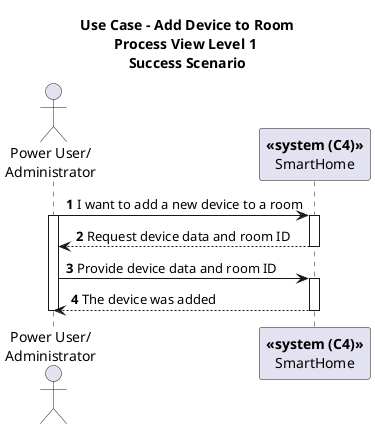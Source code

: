 @startuml

title Use Case - Add Device to Room\nProcess View Level 1 \nSuccess Scenario
autonumber

actor "Power User/\nAdministrator" as PU
participant "**<<system (C4)>>**\nSmartHome" as SH

PU -> SH : I want to add a new device to a room
activate PU
activate SH
SH --> PU : Request device data and room ID
deactivate SH
PU -> SH : Provide device data and room ID
activate SH
SH --> PU : The device was added
deactivate SH
deactivate PU

@enduml
